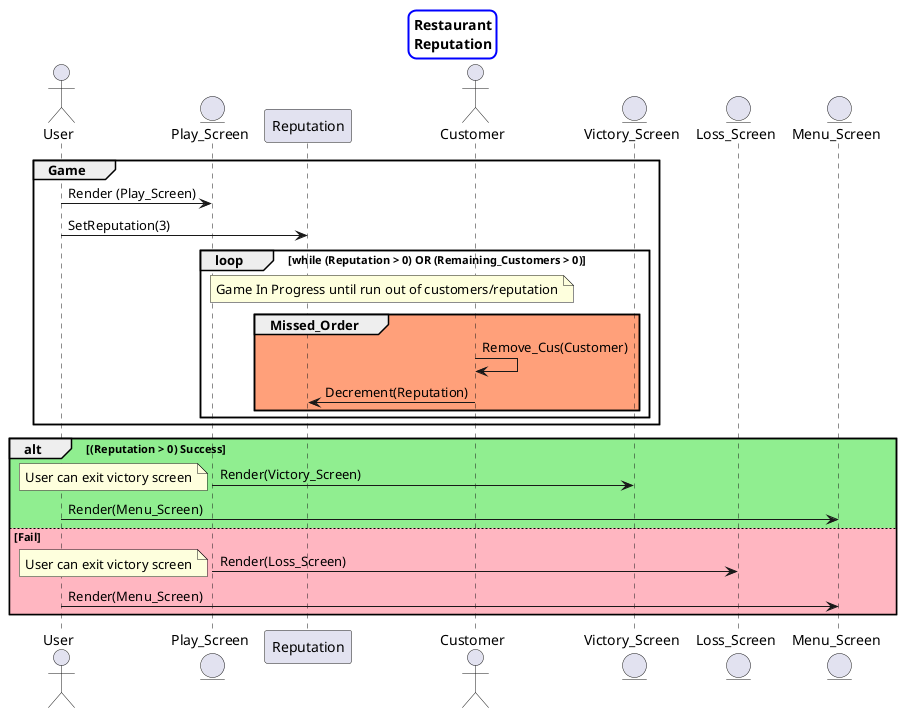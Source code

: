 ' Preview with Alt D
' Sequence diagram representing reputation loss over time
@startuml
skinparam titleBorderRoundCorner 15
skinparam titleBorderThickness 2
skinparam titleBorderColor blue
title Restaurant\nReputation

actor User as User
entity Play_Screen as Game
participant Reputation as Rep
actor Customer as Cust
entity Victory_Screen as Win
entity Loss_Screen as Loss
entity Menu_Screen as Menu

' Main running of the game, with the focus on Reputation Loss
group Game
    User -> Game : Render (Play_Screen)
    User -> Rep : SetReputation(3)
    loop while (Reputation > 0) OR (Remaining_Customers > 0) 
        note over Rep, Cust: Game In Progress until run out of customers/reputation
        group #LightSalmon Missed_Order
            Cust -> Cust : Remove_Cus(Customer)
            Cust -> Rep : Decrement(Reputation)
        end
    end
end

' Final Outcomes of the game
alt #LightGreen (Reputation > 0) Success
    Game -> Win : Render(Victory_Screen)
    note left: User can exit victory screen
    User -> Menu : Render(Menu_Screen)
else #LightPink Fail
    Game -> Loss : Render(Loss_Screen)
    note left: User can exit victory screen
    User -> Menu : Render(Menu_Screen)
end
@enduml